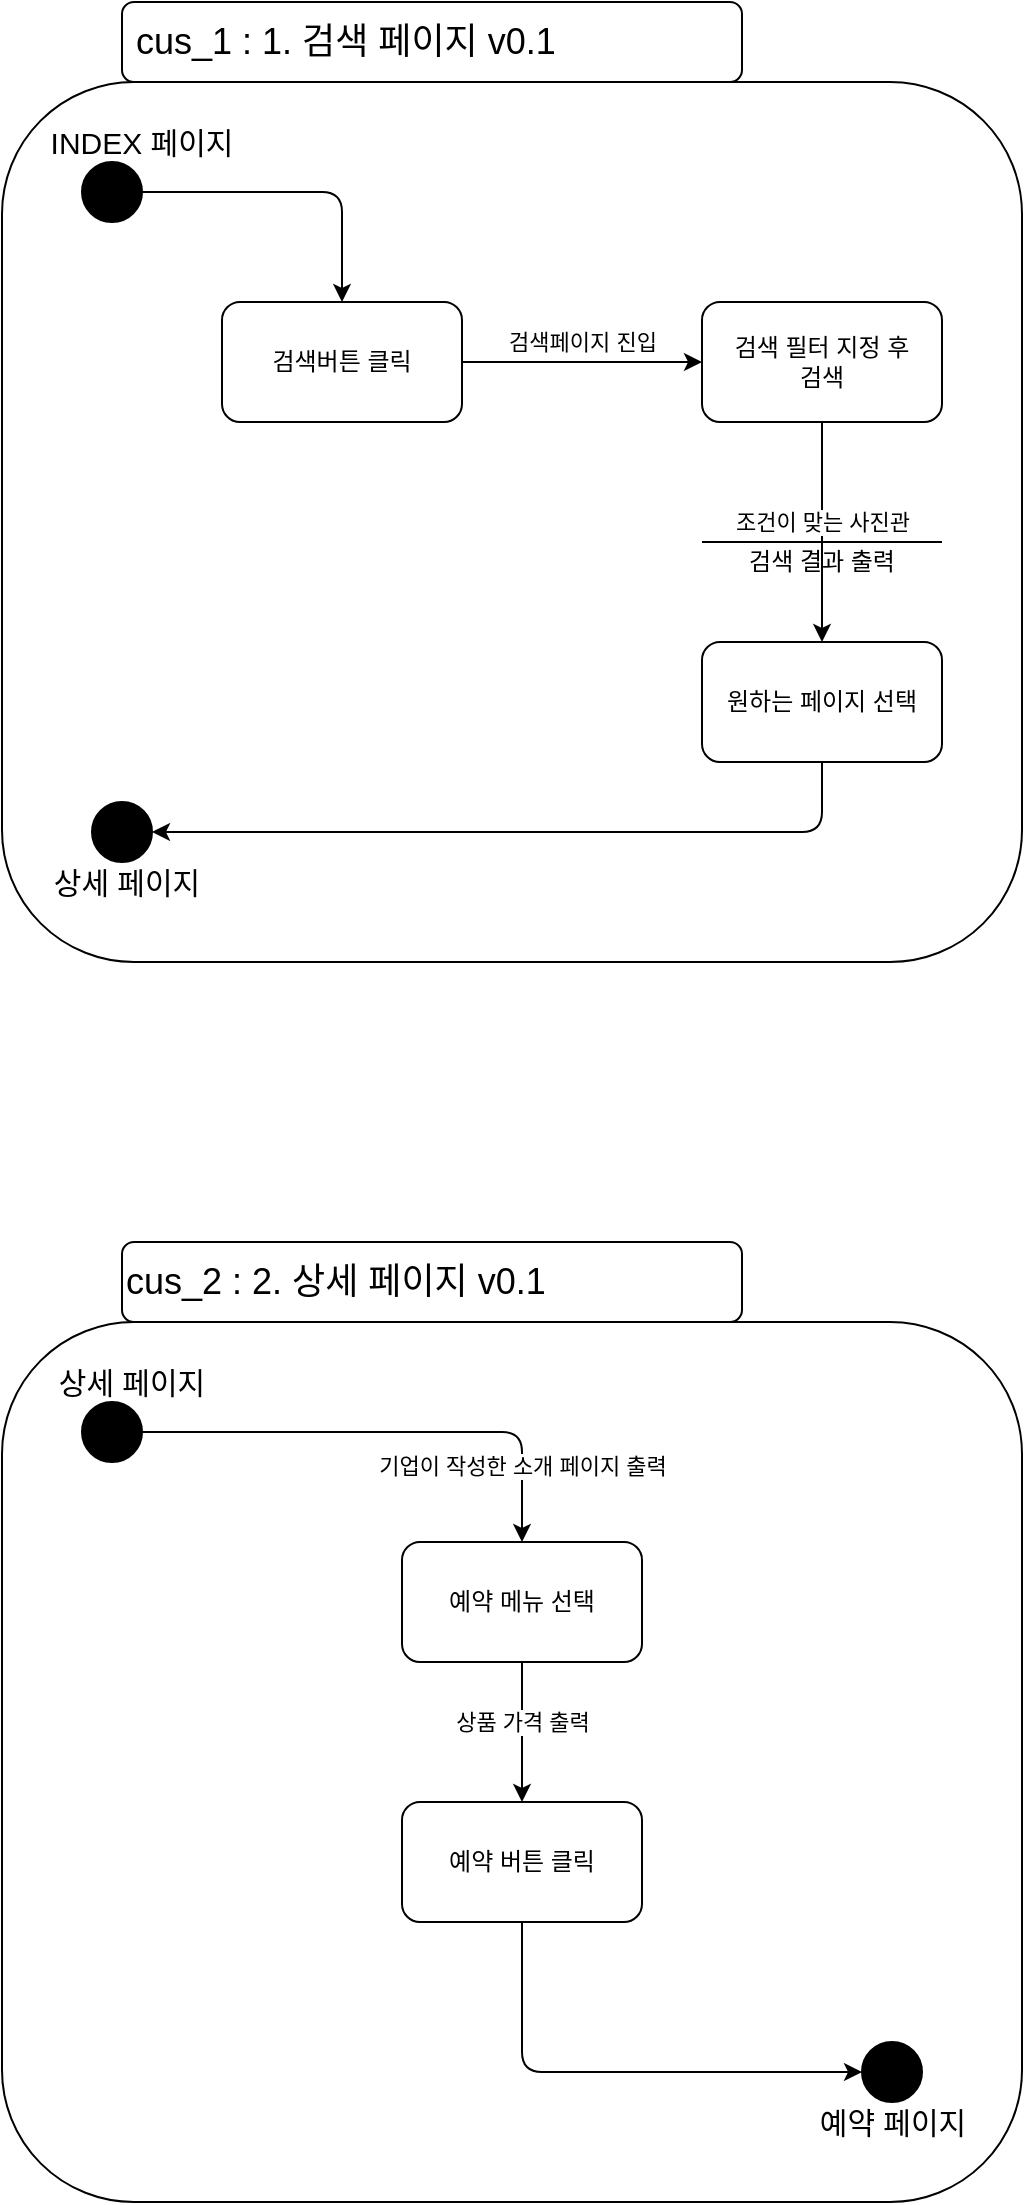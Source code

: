 <mxfile version="14.7.0" type="google"><diagram id="prtHgNgQTEPvFCAcTncT" name="Page-1"><mxGraphModel dx="1380" dy="794" grid="1" gridSize="10" guides="1" tooltips="1" connect="1" arrows="1" fold="1" page="1" pageScale="1" pageWidth="827" pageHeight="1169" math="0" shadow="0"><root><mxCell id="0"/><mxCell id="1" parent="0"/><mxCell id="Vm51hOt__rkrwcAjc-j6-1" value="" style="whiteSpace=wrap;html=1;rounded=1;" parent="1" vertex="1"><mxGeometry x="50" y="90" width="510" height="440" as="geometry"/></mxCell><mxCell id="Vm51hOt__rkrwcAjc-j6-5" value="" style="edgeStyle=orthogonalEdgeStyle;orthogonalLoop=1;jettySize=auto;html=1;" parent="1" source="Vm51hOt__rkrwcAjc-j6-2" target="Vm51hOt__rkrwcAjc-j6-4" edge="1"><mxGeometry relative="1" as="geometry"/></mxCell><mxCell id="Vm51hOt__rkrwcAjc-j6-2" value="" style="ellipse;whiteSpace=wrap;html=1;aspect=fixed;rounded=1;fillColor=#000000;" parent="1" vertex="1"><mxGeometry x="90" y="130" width="30" height="30" as="geometry"/></mxCell><mxCell id="Vm51hOt__rkrwcAjc-j6-3" value="&lt;span style=&quot;font-size: 15px&quot;&gt;INDEX 페이지&lt;/span&gt;" style="text;html=1;strokeColor=none;fillColor=none;align=center;verticalAlign=middle;whiteSpace=wrap;rounded=1;" parent="1" vertex="1"><mxGeometry x="70" y="110" width="100" height="20" as="geometry"/></mxCell><mxCell id="Vm51hOt__rkrwcAjc-j6-7" value="검색페이지 진입" style="edgeStyle=orthogonalEdgeStyle;orthogonalLoop=1;jettySize=auto;html=1;" parent="1" source="Vm51hOt__rkrwcAjc-j6-4" target="Vm51hOt__rkrwcAjc-j6-6" edge="1"><mxGeometry y="10" relative="1" as="geometry"><mxPoint as="offset"/></mxGeometry></mxCell><mxCell id="Vm51hOt__rkrwcAjc-j6-4" value="검색버튼 클릭" style="whiteSpace=wrap;html=1;rounded=1;" parent="1" vertex="1"><mxGeometry x="160" y="200" width="120" height="60" as="geometry"/></mxCell><mxCell id="U-oUl-R5Hacb6rsG9DFl-3" style="edgeStyle=orthogonalEdgeStyle;rounded=0;orthogonalLoop=1;jettySize=auto;html=1;exitX=0.5;exitY=1;exitDx=0;exitDy=0;entryX=0.5;entryY=0;entryDx=0;entryDy=0;" edge="1" parent="1" source="Vm51hOt__rkrwcAjc-j6-6" target="U-oUl-R5Hacb6rsG9DFl-1"><mxGeometry relative="1" as="geometry"/></mxCell><mxCell id="Vm51hOt__rkrwcAjc-j6-6" value="검색 필터 지정 후 &lt;br&gt;검색" style="whiteSpace=wrap;html=1;rounded=1;" parent="1" vertex="1"><mxGeometry x="400" y="200" width="120" height="60" as="geometry"/></mxCell><mxCell id="Vm51hOt__rkrwcAjc-j6-17" value="" style="edgeStyle=orthogonalEdgeStyle;orthogonalLoop=1;jettySize=auto;html=1;entryX=1;entryY=0.5;entryDx=0;entryDy=0;exitX=0.5;exitY=1;exitDx=0;exitDy=0;startArrow=none;" parent="1" source="U-oUl-R5Hacb6rsG9DFl-1" target="Vm51hOt__rkrwcAjc-j6-18" edge="1"><mxGeometry relative="1" as="geometry"><mxPoint x="560" y="410" as="targetPoint"/><mxPoint x="260" y="370" as="sourcePoint"/></mxGeometry></mxCell><mxCell id="Vm51hOt__rkrwcAjc-j6-18" value="" style="ellipse;whiteSpace=wrap;html=1;aspect=fixed;rounded=1;fillColor=#000000;" parent="1" vertex="1"><mxGeometry x="95" y="450" width="30" height="30" as="geometry"/></mxCell><mxCell id="Vm51hOt__rkrwcAjc-j6-20" value="&lt;span style=&quot;font-size: 15px&quot;&gt;상세 페이지&lt;/span&gt;" style="text;html=1;strokeColor=none;fillColor=none;align=center;verticalAlign=middle;whiteSpace=wrap;rounded=1;" parent="1" vertex="1"><mxGeometry x="70" y="480" width="85" height="20" as="geometry"/></mxCell><mxCell id="Vm51hOt__rkrwcAjc-j6-21" value="&lt;font style=&quot;font-size: 18px&quot;&gt;&amp;nbsp;cus_1 : 1. 검색 페이지 v0.1&lt;/font&gt;" style="whiteSpace=wrap;html=1;align=left;rounded=1;" parent="1" vertex="1"><mxGeometry x="110" y="50" width="310" height="40" as="geometry"/></mxCell><mxCell id="Vm51hOt__rkrwcAjc-j6-22" value="" style="whiteSpace=wrap;html=1;rounded=1;" parent="1" vertex="1"><mxGeometry x="50" y="710" width="510" height="440" as="geometry"/></mxCell><mxCell id="Vm51hOt__rkrwcAjc-j6-23" value="기업이 작성한 소개 페이지 출력" style="edgeStyle=orthogonalEdgeStyle;orthogonalLoop=1;jettySize=auto;html=1;" parent="1" source="Vm51hOt__rkrwcAjc-j6-24" target="Vm51hOt__rkrwcAjc-j6-27" edge="1"><mxGeometry x="0.686" relative="1" as="geometry"><mxPoint as="offset"/></mxGeometry></mxCell><mxCell id="Vm51hOt__rkrwcAjc-j6-24" value="" style="ellipse;whiteSpace=wrap;html=1;aspect=fixed;rounded=1;fillColor=#000000;" parent="1" vertex="1"><mxGeometry x="90" y="750" width="30" height="30" as="geometry"/></mxCell><mxCell id="Vm51hOt__rkrwcAjc-j6-25" value="&lt;span style=&quot;font-size: 15px&quot;&gt;상세 페이지&lt;/span&gt;" style="text;html=1;strokeColor=none;fillColor=none;align=center;verticalAlign=middle;whiteSpace=wrap;rounded=1;" parent="1" vertex="1"><mxGeometry x="70" y="730" width="90" height="20" as="geometry"/></mxCell><mxCell id="Vm51hOt__rkrwcAjc-j6-26" value="상품 가격 출력" style="edgeStyle=orthogonalEdgeStyle;orthogonalLoop=1;jettySize=auto;html=1;" parent="1" source="Vm51hOt__rkrwcAjc-j6-27" target="Vm51hOt__rkrwcAjc-j6-29" edge="1"><mxGeometry x="-0.143" relative="1" as="geometry"><mxPoint as="offset"/></mxGeometry></mxCell><mxCell id="Vm51hOt__rkrwcAjc-j6-27" value="예약 메뉴 선택" style="whiteSpace=wrap;html=1;rounded=1;" parent="1" vertex="1"><mxGeometry x="250" y="820" width="120" height="60" as="geometry"/></mxCell><mxCell id="Vm51hOt__rkrwcAjc-j6-42" value="" style="edgeStyle=orthogonalEdgeStyle;orthogonalLoop=1;jettySize=auto;html=1;entryX=0;entryY=0.5;entryDx=0;entryDy=0;exitX=0.5;exitY=1;exitDx=0;exitDy=0;" parent="1" source="Vm51hOt__rkrwcAjc-j6-29" target="Vm51hOt__rkrwcAjc-j6-38" edge="1"><mxGeometry relative="1" as="geometry"><mxPoint x="430" y="980" as="targetPoint"/><Array as="points"><mxPoint x="310" y="1085"/></Array></mxGeometry></mxCell><mxCell id="Vm51hOt__rkrwcAjc-j6-29" value="예약 버튼 클릭" style="whiteSpace=wrap;html=1;rounded=1;" parent="1" vertex="1"><mxGeometry x="250" y="950" width="120" height="60" as="geometry"/></mxCell><mxCell id="Vm51hOt__rkrwcAjc-j6-38" value="" style="ellipse;whiteSpace=wrap;html=1;aspect=fixed;rounded=1;fillColor=#000000;" parent="1" vertex="1"><mxGeometry x="480" y="1070" width="30" height="30" as="geometry"/></mxCell><mxCell id="Vm51hOt__rkrwcAjc-j6-39" value="&lt;span style=&quot;font-size: 15px&quot;&gt;예약 페이지&lt;/span&gt;" style="text;html=1;strokeColor=none;fillColor=none;align=center;verticalAlign=middle;whiteSpace=wrap;rounded=1;" parent="1" vertex="1"><mxGeometry x="452.5" y="1100" width="85" height="20" as="geometry"/></mxCell><mxCell id="Vm51hOt__rkrwcAjc-j6-40" value="&lt;font style=&quot;font-size: 18px&quot;&gt;cus_2 : 2. 상세 페이지 v0.1&lt;/font&gt;" style="whiteSpace=wrap;html=1;align=left;rounded=1;" parent="1" vertex="1"><mxGeometry x="110" y="670" width="310" height="40" as="geometry"/></mxCell><mxCell id="U-oUl-R5Hacb6rsG9DFl-5" value="조건이 맞는 사진관" style="endArrow=none;html=1;startArrow=none;" edge="1" parent="1" source="U-oUl-R5Hacb6rsG9DFl-6"><mxGeometry y="-10" width="50" height="50" relative="1" as="geometry"><mxPoint x="520" y="320" as="sourcePoint"/><mxPoint x="400" y="320" as="targetPoint"/><Array as="points"><mxPoint x="520" y="320"/><mxPoint x="510" y="320"/><mxPoint x="460" y="320"/></Array><mxPoint as="offset"/></mxGeometry></mxCell><mxCell id="U-oUl-R5Hacb6rsG9DFl-6" value="검색 결과 출력" style="text;html=1;align=center;verticalAlign=middle;whiteSpace=wrap;rounded=0;" vertex="1" parent="1"><mxGeometry x="395" y="320" width="130" height="20" as="geometry"/></mxCell><mxCell id="U-oUl-R5Hacb6rsG9DFl-1" value="원하는 페이지 선택" style="whiteSpace=wrap;html=1;rounded=1;" vertex="1" parent="1"><mxGeometry x="400" y="370" width="120" height="60" as="geometry"/></mxCell></root></mxGraphModel></diagram></mxfile>